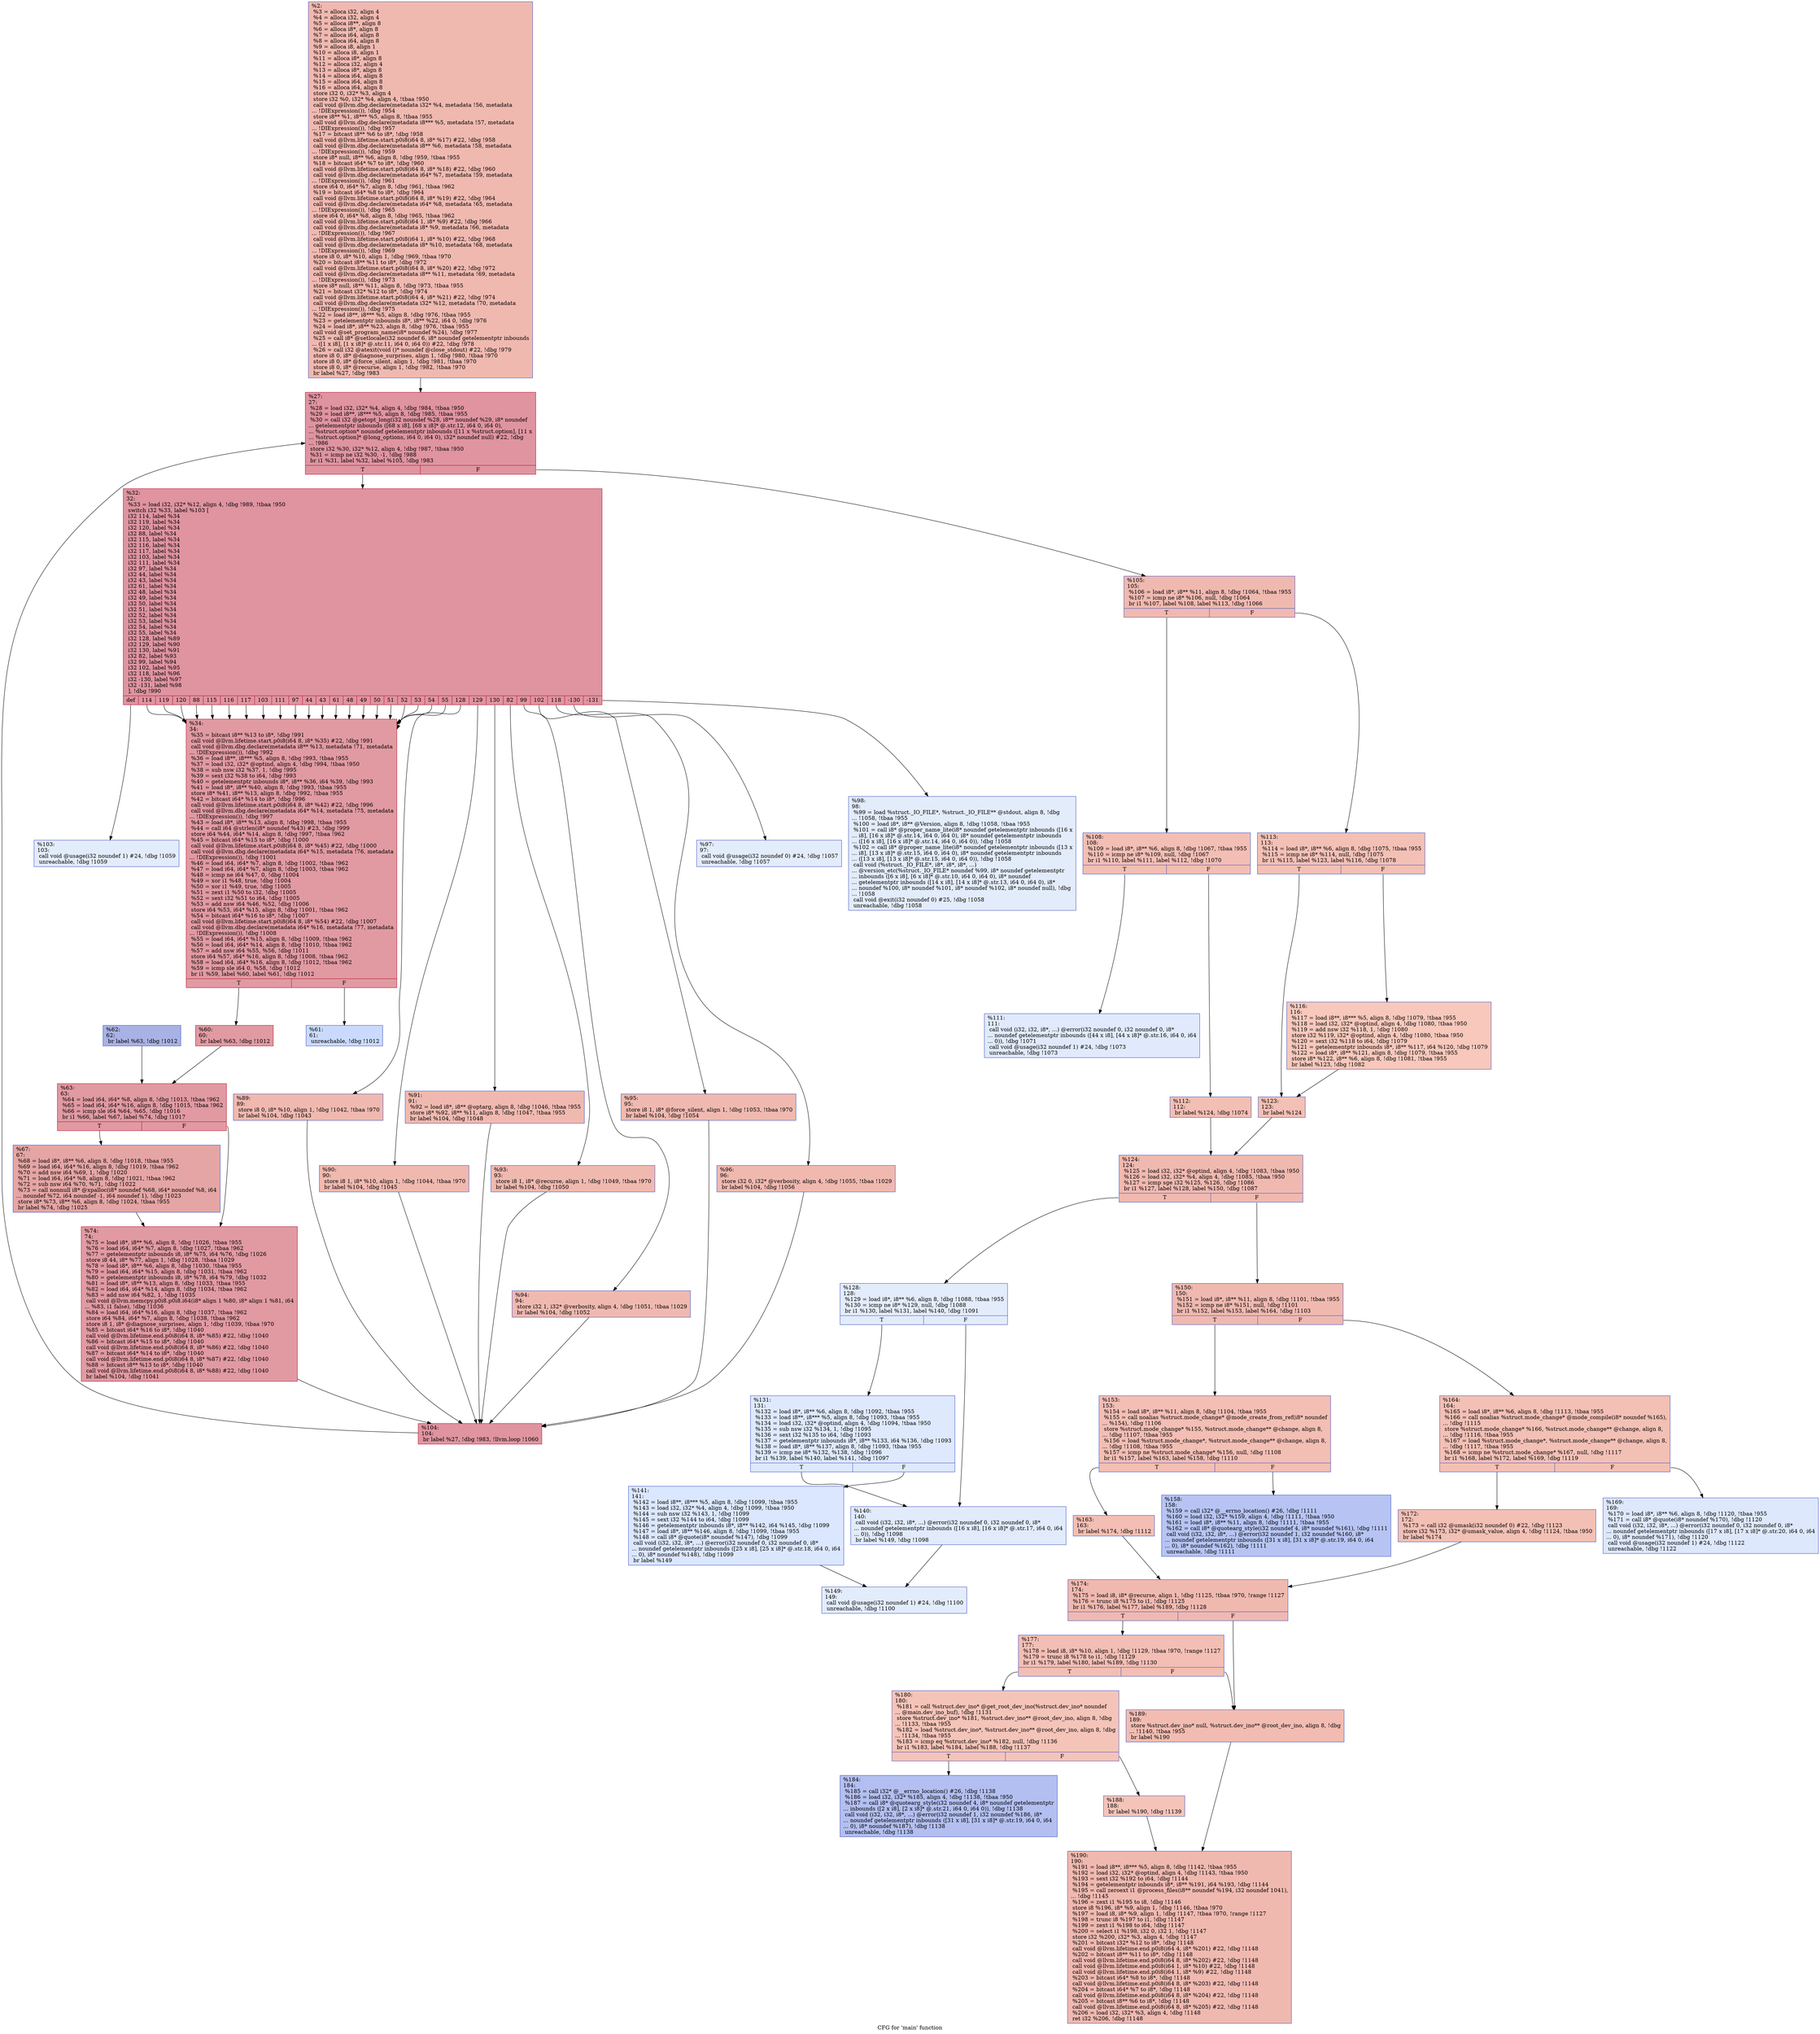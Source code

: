 digraph "CFG for 'main' function" {
	label="CFG for 'main' function";

	Node0x1f62dd0 [shape=record,color="#3d50c3ff", style=filled, fillcolor="#de614d70",label="{%2:\l  %3 = alloca i32, align 4\l  %4 = alloca i32, align 4\l  %5 = alloca i8**, align 8\l  %6 = alloca i8*, align 8\l  %7 = alloca i64, align 8\l  %8 = alloca i64, align 8\l  %9 = alloca i8, align 1\l  %10 = alloca i8, align 1\l  %11 = alloca i8*, align 8\l  %12 = alloca i32, align 4\l  %13 = alloca i8*, align 8\l  %14 = alloca i64, align 8\l  %15 = alloca i64, align 8\l  %16 = alloca i64, align 8\l  store i32 0, i32* %3, align 4\l  store i32 %0, i32* %4, align 4, !tbaa !950\l  call void @llvm.dbg.declare(metadata i32* %4, metadata !56, metadata\l... !DIExpression()), !dbg !954\l  store i8** %1, i8*** %5, align 8, !tbaa !955\l  call void @llvm.dbg.declare(metadata i8*** %5, metadata !57, metadata\l... !DIExpression()), !dbg !957\l  %17 = bitcast i8** %6 to i8*, !dbg !958\l  call void @llvm.lifetime.start.p0i8(i64 8, i8* %17) #22, !dbg !958\l  call void @llvm.dbg.declare(metadata i8** %6, metadata !58, metadata\l... !DIExpression()), !dbg !959\l  store i8* null, i8** %6, align 8, !dbg !959, !tbaa !955\l  %18 = bitcast i64* %7 to i8*, !dbg !960\l  call void @llvm.lifetime.start.p0i8(i64 8, i8* %18) #22, !dbg !960\l  call void @llvm.dbg.declare(metadata i64* %7, metadata !59, metadata\l... !DIExpression()), !dbg !961\l  store i64 0, i64* %7, align 8, !dbg !961, !tbaa !962\l  %19 = bitcast i64* %8 to i8*, !dbg !964\l  call void @llvm.lifetime.start.p0i8(i64 8, i8* %19) #22, !dbg !964\l  call void @llvm.dbg.declare(metadata i64* %8, metadata !65, metadata\l... !DIExpression()), !dbg !965\l  store i64 0, i64* %8, align 8, !dbg !965, !tbaa !962\l  call void @llvm.lifetime.start.p0i8(i64 1, i8* %9) #22, !dbg !966\l  call void @llvm.dbg.declare(metadata i8* %9, metadata !66, metadata\l... !DIExpression()), !dbg !967\l  call void @llvm.lifetime.start.p0i8(i64 1, i8* %10) #22, !dbg !968\l  call void @llvm.dbg.declare(metadata i8* %10, metadata !68, metadata\l... !DIExpression()), !dbg !969\l  store i8 0, i8* %10, align 1, !dbg !969, !tbaa !970\l  %20 = bitcast i8** %11 to i8*, !dbg !972\l  call void @llvm.lifetime.start.p0i8(i64 8, i8* %20) #22, !dbg !972\l  call void @llvm.dbg.declare(metadata i8** %11, metadata !69, metadata\l... !DIExpression()), !dbg !973\l  store i8* null, i8** %11, align 8, !dbg !973, !tbaa !955\l  %21 = bitcast i32* %12 to i8*, !dbg !974\l  call void @llvm.lifetime.start.p0i8(i64 4, i8* %21) #22, !dbg !974\l  call void @llvm.dbg.declare(metadata i32* %12, metadata !70, metadata\l... !DIExpression()), !dbg !975\l  %22 = load i8**, i8*** %5, align 8, !dbg !976, !tbaa !955\l  %23 = getelementptr inbounds i8*, i8** %22, i64 0, !dbg !976\l  %24 = load i8*, i8** %23, align 8, !dbg !976, !tbaa !955\l  call void @set_program_name(i8* noundef %24), !dbg !977\l  %25 = call i8* @setlocale(i32 noundef 6, i8* noundef getelementptr inbounds\l... ([1 x i8], [1 x i8]* @.str.11, i64 0, i64 0)) #22, !dbg !978\l  %26 = call i32 @atexit(void ()* noundef @close_stdout) #22, !dbg !979\l  store i8 0, i8* @diagnose_surprises, align 1, !dbg !980, !tbaa !970\l  store i8 0, i8* @force_silent, align 1, !dbg !981, !tbaa !970\l  store i8 0, i8* @recurse, align 1, !dbg !982, !tbaa !970\l  br label %27, !dbg !983\l}"];
	Node0x1f62dd0 -> Node0x1fd5340;
	Node0x1fd5340 [shape=record,color="#b70d28ff", style=filled, fillcolor="#b70d2870",label="{%27:\l27:                                               \l  %28 = load i32, i32* %4, align 4, !dbg !984, !tbaa !950\l  %29 = load i8**, i8*** %5, align 8, !dbg !985, !tbaa !955\l  %30 = call i32 @getopt_long(i32 noundef %28, i8** noundef %29, i8* noundef\l... getelementptr inbounds ([68 x i8], [68 x i8]* @.str.12, i64 0, i64 0),\l... %struct.option* noundef getelementptr inbounds ([11 x %struct.option], [11 x\l... %struct.option]* @long_options, i64 0, i64 0), i32* noundef null) #22, !dbg\l... !986\l  store i32 %30, i32* %12, align 4, !dbg !987, !tbaa !950\l  %31 = icmp ne i32 %30, -1, !dbg !988\l  br i1 %31, label %32, label %105, !dbg !983\l|{<s0>T|<s1>F}}"];
	Node0x1fd5340:s0 -> Node0x1fd5390;
	Node0x1fd5340:s1 -> Node0x1fd5980;
	Node0x1fd5390 [shape=record,color="#b70d28ff", style=filled, fillcolor="#b70d2870",label="{%32:\l32:                                               \l  %33 = load i32, i32* %12, align 4, !dbg !989, !tbaa !950\l  switch i32 %33, label %103 [\l    i32 114, label %34\l    i32 119, label %34\l    i32 120, label %34\l    i32 88, label %34\l    i32 115, label %34\l    i32 116, label %34\l    i32 117, label %34\l    i32 103, label %34\l    i32 111, label %34\l    i32 97, label %34\l    i32 44, label %34\l    i32 43, label %34\l    i32 61, label %34\l    i32 48, label %34\l    i32 49, label %34\l    i32 50, label %34\l    i32 51, label %34\l    i32 52, label %34\l    i32 53, label %34\l    i32 54, label %34\l    i32 55, label %34\l    i32 128, label %89\l    i32 129, label %90\l    i32 130, label %91\l    i32 82, label %93\l    i32 99, label %94\l    i32 102, label %95\l    i32 118, label %96\l    i32 -130, label %97\l    i32 -131, label %98\l  ], !dbg !990\l|{<s0>def|<s1>114|<s2>119|<s3>120|<s4>88|<s5>115|<s6>116|<s7>117|<s8>103|<s9>111|<s10>97|<s11>44|<s12>43|<s13>61|<s14>48|<s15>49|<s16>50|<s17>51|<s18>52|<s19>53|<s20>54|<s21>55|<s22>128|<s23>129|<s24>130|<s25>82|<s26>99|<s27>102|<s28>118|<s29>-130|<s30>-131}}"];
	Node0x1fd5390:s0 -> Node0x1fd58e0;
	Node0x1fd5390:s1 -> Node0x1fd53e0;
	Node0x1fd5390:s2 -> Node0x1fd53e0;
	Node0x1fd5390:s3 -> Node0x1fd53e0;
	Node0x1fd5390:s4 -> Node0x1fd53e0;
	Node0x1fd5390:s5 -> Node0x1fd53e0;
	Node0x1fd5390:s6 -> Node0x1fd53e0;
	Node0x1fd5390:s7 -> Node0x1fd53e0;
	Node0x1fd5390:s8 -> Node0x1fd53e0;
	Node0x1fd5390:s9 -> Node0x1fd53e0;
	Node0x1fd5390:s10 -> Node0x1fd53e0;
	Node0x1fd5390:s11 -> Node0x1fd53e0;
	Node0x1fd5390:s12 -> Node0x1fd53e0;
	Node0x1fd5390:s13 -> Node0x1fd53e0;
	Node0x1fd5390:s14 -> Node0x1fd53e0;
	Node0x1fd5390:s15 -> Node0x1fd53e0;
	Node0x1fd5390:s16 -> Node0x1fd53e0;
	Node0x1fd5390:s17 -> Node0x1fd53e0;
	Node0x1fd5390:s18 -> Node0x1fd53e0;
	Node0x1fd5390:s19 -> Node0x1fd53e0;
	Node0x1fd5390:s20 -> Node0x1fd53e0;
	Node0x1fd5390:s21 -> Node0x1fd53e0;
	Node0x1fd5390:s22 -> Node0x1fd5610;
	Node0x1fd5390:s23 -> Node0x1fd5660;
	Node0x1fd5390:s24 -> Node0x1fd56b0;
	Node0x1fd5390:s25 -> Node0x1fd5700;
	Node0x1fd5390:s26 -> Node0x1fd5750;
	Node0x1fd5390:s27 -> Node0x1fd57a0;
	Node0x1fd5390:s28 -> Node0x1fd57f0;
	Node0x1fd5390:s29 -> Node0x1fd5840;
	Node0x1fd5390:s30 -> Node0x1fd5890;
	Node0x1fd53e0 [shape=record,color="#b70d28ff", style=filled, fillcolor="#bb1b2c70",label="{%34:\l34:                                               \l  %35 = bitcast i8** %13 to i8*, !dbg !991\l  call void @llvm.lifetime.start.p0i8(i64 8, i8* %35) #22, !dbg !991\l  call void @llvm.dbg.declare(metadata i8** %13, metadata !71, metadata\l... !DIExpression()), !dbg !992\l  %36 = load i8**, i8*** %5, align 8, !dbg !993, !tbaa !955\l  %37 = load i32, i32* @optind, align 4, !dbg !994, !tbaa !950\l  %38 = sub nsw i32 %37, 1, !dbg !995\l  %39 = sext i32 %38 to i64, !dbg !993\l  %40 = getelementptr inbounds i8*, i8** %36, i64 %39, !dbg !993\l  %41 = load i8*, i8** %40, align 8, !dbg !993, !tbaa !955\l  store i8* %41, i8** %13, align 8, !dbg !992, !tbaa !955\l  %42 = bitcast i64* %14 to i8*, !dbg !996\l  call void @llvm.lifetime.start.p0i8(i64 8, i8* %42) #22, !dbg !996\l  call void @llvm.dbg.declare(metadata i64* %14, metadata !75, metadata\l... !DIExpression()), !dbg !997\l  %43 = load i8*, i8** %13, align 8, !dbg !998, !tbaa !955\l  %44 = call i64 @strlen(i8* noundef %43) #23, !dbg !999\l  store i64 %44, i64* %14, align 8, !dbg !997, !tbaa !962\l  %45 = bitcast i64* %15 to i8*, !dbg !1000\l  call void @llvm.lifetime.start.p0i8(i64 8, i8* %45) #22, !dbg !1000\l  call void @llvm.dbg.declare(metadata i64* %15, metadata !76, metadata\l... !DIExpression()), !dbg !1001\l  %46 = load i64, i64* %7, align 8, !dbg !1002, !tbaa !962\l  %47 = load i64, i64* %7, align 8, !dbg !1003, !tbaa !962\l  %48 = icmp ne i64 %47, 0, !dbg !1004\l  %49 = xor i1 %48, true, !dbg !1004\l  %50 = xor i1 %49, true, !dbg !1005\l  %51 = zext i1 %50 to i32, !dbg !1005\l  %52 = sext i32 %51 to i64, !dbg !1005\l  %53 = add nsw i64 %46, %52, !dbg !1006\l  store i64 %53, i64* %15, align 8, !dbg !1001, !tbaa !962\l  %54 = bitcast i64* %16 to i8*, !dbg !1007\l  call void @llvm.lifetime.start.p0i8(i64 8, i8* %54) #22, !dbg !1007\l  call void @llvm.dbg.declare(metadata i64* %16, metadata !77, metadata\l... !DIExpression()), !dbg !1008\l  %55 = load i64, i64* %15, align 8, !dbg !1009, !tbaa !962\l  %56 = load i64, i64* %14, align 8, !dbg !1010, !tbaa !962\l  %57 = add nsw i64 %55, %56, !dbg !1011\l  store i64 %57, i64* %16, align 8, !dbg !1008, !tbaa !962\l  %58 = load i64, i64* %16, align 8, !dbg !1012, !tbaa !962\l  %59 = icmp sle i64 0, %58, !dbg !1012\l  br i1 %59, label %60, label %61, !dbg !1012\l|{<s0>T|<s1>F}}"];
	Node0x1fd53e0:s0 -> Node0x1fd5430;
	Node0x1fd53e0:s1 -> Node0x1fd5480;
	Node0x1fd5430 [shape=record,color="#b70d28ff", style=filled, fillcolor="#bb1b2c70",label="{%60:\l60:                                               \l  br label %63, !dbg !1012\l}"];
	Node0x1fd5430 -> Node0x1fd5520;
	Node0x1fd5480 [shape=record,color="#3d50c3ff", style=filled, fillcolor="#88abfd70",label="{%61:\l61:                                               \l  unreachable, !dbg !1012\l}"];
	Node0x1fd54d0 [shape=record,color="#3d50c3ff", style=filled, fillcolor="#3d50c370",label="{%62:\l62:                                               \l  br label %63, !dbg !1012\l}"];
	Node0x1fd54d0 -> Node0x1fd5520;
	Node0x1fd5520 [shape=record,color="#b70d28ff", style=filled, fillcolor="#bb1b2c70",label="{%63:\l63:                                               \l  %64 = load i64, i64* %8, align 8, !dbg !1013, !tbaa !962\l  %65 = load i64, i64* %16, align 8, !dbg !1015, !tbaa !962\l  %66 = icmp sle i64 %64, %65, !dbg !1016\l  br i1 %66, label %67, label %74, !dbg !1017\l|{<s0>T|<s1>F}}"];
	Node0x1fd5520:s0 -> Node0x1fd5570;
	Node0x1fd5520:s1 -> Node0x1fd55c0;
	Node0x1fd5570 [shape=record,color="#3d50c3ff", style=filled, fillcolor="#c5333470",label="{%67:\l67:                                               \l  %68 = load i8*, i8** %6, align 8, !dbg !1018, !tbaa !955\l  %69 = load i64, i64* %16, align 8, !dbg !1019, !tbaa !962\l  %70 = add nsw i64 %69, 1, !dbg !1020\l  %71 = load i64, i64* %8, align 8, !dbg !1021, !tbaa !962\l  %72 = sub nsw i64 %70, %71, !dbg !1022\l  %73 = call nonnull i8* @xpalloc(i8* noundef %68, i64* noundef %8, i64\l... noundef %72, i64 noundef -1, i64 noundef 1), !dbg !1023\l  store i8* %73, i8** %6, align 8, !dbg !1024, !tbaa !955\l  br label %74, !dbg !1025\l}"];
	Node0x1fd5570 -> Node0x1fd55c0;
	Node0x1fd55c0 [shape=record,color="#b70d28ff", style=filled, fillcolor="#bb1b2c70",label="{%74:\l74:                                               \l  %75 = load i8*, i8** %6, align 8, !dbg !1026, !tbaa !955\l  %76 = load i64, i64* %7, align 8, !dbg !1027, !tbaa !962\l  %77 = getelementptr inbounds i8, i8* %75, i64 %76, !dbg !1026\l  store i8 44, i8* %77, align 1, !dbg !1028, !tbaa !1029\l  %78 = load i8*, i8** %6, align 8, !dbg !1030, !tbaa !955\l  %79 = load i64, i64* %15, align 8, !dbg !1031, !tbaa !962\l  %80 = getelementptr inbounds i8, i8* %78, i64 %79, !dbg !1032\l  %81 = load i8*, i8** %13, align 8, !dbg !1033, !tbaa !955\l  %82 = load i64, i64* %14, align 8, !dbg !1034, !tbaa !962\l  %83 = add nsw i64 %82, 1, !dbg !1035\l  call void @llvm.memcpy.p0i8.p0i8.i64(i8* align 1 %80, i8* align 1 %81, i64\l... %83, i1 false), !dbg !1036\l  %84 = load i64, i64* %16, align 8, !dbg !1037, !tbaa !962\l  store i64 %84, i64* %7, align 8, !dbg !1038, !tbaa !962\l  store i8 1, i8* @diagnose_surprises, align 1, !dbg !1039, !tbaa !970\l  %85 = bitcast i64* %16 to i8*, !dbg !1040\l  call void @llvm.lifetime.end.p0i8(i64 8, i8* %85) #22, !dbg !1040\l  %86 = bitcast i64* %15 to i8*, !dbg !1040\l  call void @llvm.lifetime.end.p0i8(i64 8, i8* %86) #22, !dbg !1040\l  %87 = bitcast i64* %14 to i8*, !dbg !1040\l  call void @llvm.lifetime.end.p0i8(i64 8, i8* %87) #22, !dbg !1040\l  %88 = bitcast i8** %13 to i8*, !dbg !1040\l  call void @llvm.lifetime.end.p0i8(i64 8, i8* %88) #22, !dbg !1040\l  br label %104, !dbg !1041\l}"];
	Node0x1fd55c0 -> Node0x1fd5930;
	Node0x1fd5610 [shape=record,color="#3d50c3ff", style=filled, fillcolor="#de614d70",label="{%89:\l89:                                               \l  store i8 0, i8* %10, align 1, !dbg !1042, !tbaa !970\l  br label %104, !dbg !1043\l}"];
	Node0x1fd5610 -> Node0x1fd5930;
	Node0x1fd5660 [shape=record,color="#3d50c3ff", style=filled, fillcolor="#de614d70",label="{%90:\l90:                                               \l  store i8 1, i8* %10, align 1, !dbg !1044, !tbaa !970\l  br label %104, !dbg !1045\l}"];
	Node0x1fd5660 -> Node0x1fd5930;
	Node0x1fd56b0 [shape=record,color="#3d50c3ff", style=filled, fillcolor="#de614d70",label="{%91:\l91:                                               \l  %92 = load i8*, i8** @optarg, align 8, !dbg !1046, !tbaa !955\l  store i8* %92, i8** %11, align 8, !dbg !1047, !tbaa !955\l  br label %104, !dbg !1048\l}"];
	Node0x1fd56b0 -> Node0x1fd5930;
	Node0x1fd5700 [shape=record,color="#3d50c3ff", style=filled, fillcolor="#de614d70",label="{%93:\l93:                                               \l  store i8 1, i8* @recurse, align 1, !dbg !1049, !tbaa !970\l  br label %104, !dbg !1050\l}"];
	Node0x1fd5700 -> Node0x1fd5930;
	Node0x1fd5750 [shape=record,color="#3d50c3ff", style=filled, fillcolor="#de614d70",label="{%94:\l94:                                               \l  store i32 1, i32* @verbosity, align 4, !dbg !1051, !tbaa !1029\l  br label %104, !dbg !1052\l}"];
	Node0x1fd5750 -> Node0x1fd5930;
	Node0x1fd57a0 [shape=record,color="#3d50c3ff", style=filled, fillcolor="#de614d70",label="{%95:\l95:                                               \l  store i8 1, i8* @force_silent, align 1, !dbg !1053, !tbaa !970\l  br label %104, !dbg !1054\l}"];
	Node0x1fd57a0 -> Node0x1fd5930;
	Node0x1fd57f0 [shape=record,color="#3d50c3ff", style=filled, fillcolor="#de614d70",label="{%96:\l96:                                               \l  store i32 0, i32* @verbosity, align 4, !dbg !1055, !tbaa !1029\l  br label %104, !dbg !1056\l}"];
	Node0x1fd57f0 -> Node0x1fd5930;
	Node0x1fd5840 [shape=record,color="#3d50c3ff", style=filled, fillcolor="#bfd3f670",label="{%97:\l97:                                               \l  call void @usage(i32 noundef 0) #24, !dbg !1057\l  unreachable, !dbg !1057\l}"];
	Node0x1fd5890 [shape=record,color="#3d50c3ff", style=filled, fillcolor="#bfd3f670",label="{%98:\l98:                                               \l  %99 = load %struct._IO_FILE*, %struct._IO_FILE** @stdout, align 8, !dbg\l... !1058, !tbaa !955\l  %100 = load i8*, i8** @Version, align 8, !dbg !1058, !tbaa !955\l  %101 = call i8* @proper_name_lite(i8* noundef getelementptr inbounds ([16 x\l... i8], [16 x i8]* @.str.14, i64 0, i64 0), i8* noundef getelementptr inbounds\l... ([16 x i8], [16 x i8]* @.str.14, i64 0, i64 0)), !dbg !1058\l  %102 = call i8* @proper_name_lite(i8* noundef getelementptr inbounds ([13 x\l... i8], [13 x i8]* @.str.15, i64 0, i64 0), i8* noundef getelementptr inbounds\l... ([13 x i8], [13 x i8]* @.str.15, i64 0, i64 0)), !dbg !1058\l  call void (%struct._IO_FILE*, i8*, i8*, i8*, ...)\l... @version_etc(%struct._IO_FILE* noundef %99, i8* noundef getelementptr\l... inbounds ([6 x i8], [6 x i8]* @.str.10, i64 0, i64 0), i8* noundef\l... getelementptr inbounds ([14 x i8], [14 x i8]* @.str.13, i64 0, i64 0), i8*\l... noundef %100, i8* noundef %101, i8* noundef %102, i8* noundef null), !dbg\l... !1058\l  call void @exit(i32 noundef 0) #25, !dbg !1058\l  unreachable, !dbg !1058\l}"];
	Node0x1fd58e0 [shape=record,color="#3d50c3ff", style=filled, fillcolor="#bfd3f670",label="{%103:\l103:                                              \l  call void @usage(i32 noundef 1) #24, !dbg !1059\l  unreachable, !dbg !1059\l}"];
	Node0x1fd5930 [shape=record,color="#b70d28ff", style=filled, fillcolor="#b70d2870",label="{%104:\l104:                                              \l  br label %27, !dbg !983, !llvm.loop !1060\l}"];
	Node0x1fd5930 -> Node0x1fd5340;
	Node0x1fd5980 [shape=record,color="#3d50c3ff", style=filled, fillcolor="#de614d70",label="{%105:\l105:                                              \l  %106 = load i8*, i8** %11, align 8, !dbg !1064, !tbaa !955\l  %107 = icmp ne i8* %106, null, !dbg !1064\l  br i1 %107, label %108, label %113, !dbg !1066\l|{<s0>T|<s1>F}}"];
	Node0x1fd5980:s0 -> Node0x1fd59d0;
	Node0x1fd5980:s1 -> Node0x1fd5ac0;
	Node0x1fd59d0 [shape=record,color="#3d50c3ff", style=filled, fillcolor="#e36c5570",label="{%108:\l108:                                              \l  %109 = load i8*, i8** %6, align 8, !dbg !1067, !tbaa !955\l  %110 = icmp ne i8* %109, null, !dbg !1067\l  br i1 %110, label %111, label %112, !dbg !1070\l|{<s0>T|<s1>F}}"];
	Node0x1fd59d0:s0 -> Node0x1fd5a20;
	Node0x1fd59d0:s1 -> Node0x1fd5a70;
	Node0x1fd5a20 [shape=record,color="#3d50c3ff", style=filled, fillcolor="#b9d0f970",label="{%111:\l111:                                              \l  call void (i32, i32, i8*, ...) @error(i32 noundef 0, i32 noundef 0, i8*\l... noundef getelementptr inbounds ([44 x i8], [44 x i8]* @.str.16, i64 0, i64\l... 0)), !dbg !1071\l  call void @usage(i32 noundef 1) #24, !dbg !1073\l  unreachable, !dbg !1073\l}"];
	Node0x1fd5a70 [shape=record,color="#3d50c3ff", style=filled, fillcolor="#e36c5570",label="{%112:\l112:                                              \l  br label %124, !dbg !1074\l}"];
	Node0x1fd5a70 -> Node0x1fd5bb0;
	Node0x1fd5ac0 [shape=record,color="#3d50c3ff", style=filled, fillcolor="#e5705870",label="{%113:\l113:                                              \l  %114 = load i8*, i8** %6, align 8, !dbg !1075, !tbaa !955\l  %115 = icmp ne i8* %114, null, !dbg !1075\l  br i1 %115, label %123, label %116, !dbg !1078\l|{<s0>T|<s1>F}}"];
	Node0x1fd5ac0:s0 -> Node0x1fd5b60;
	Node0x1fd5ac0:s1 -> Node0x1fd5b10;
	Node0x1fd5b10 [shape=record,color="#3d50c3ff", style=filled, fillcolor="#ed836670",label="{%116:\l116:                                              \l  %117 = load i8**, i8*** %5, align 8, !dbg !1079, !tbaa !955\l  %118 = load i32, i32* @optind, align 4, !dbg !1080, !tbaa !950\l  %119 = add nsw i32 %118, 1, !dbg !1080\l  store i32 %119, i32* @optind, align 4, !dbg !1080, !tbaa !950\l  %120 = sext i32 %118 to i64, !dbg !1079\l  %121 = getelementptr inbounds i8*, i8** %117, i64 %120, !dbg !1079\l  %122 = load i8*, i8** %121, align 8, !dbg !1079, !tbaa !955\l  store i8* %122, i8** %6, align 8, !dbg !1081, !tbaa !955\l  br label %123, !dbg !1082\l}"];
	Node0x1fd5b10 -> Node0x1fd5b60;
	Node0x1fd5b60 [shape=record,color="#3d50c3ff", style=filled, fillcolor="#e5705870",label="{%123:\l123:                                              \l  br label %124\l}"];
	Node0x1fd5b60 -> Node0x1fd5bb0;
	Node0x1fd5bb0 [shape=record,color="#3d50c3ff", style=filled, fillcolor="#de614d70",label="{%124:\l124:                                              \l  %125 = load i32, i32* @optind, align 4, !dbg !1083, !tbaa !950\l  %126 = load i32, i32* %4, align 4, !dbg !1085, !tbaa !950\l  %127 = icmp sge i32 %125, %126, !dbg !1086\l  br i1 %127, label %128, label %150, !dbg !1087\l|{<s0>T|<s1>F}}"];
	Node0x1fd5bb0:s0 -> Node0x1fd5c00;
	Node0x1fd5bb0:s1 -> Node0x1fd5d90;
	Node0x1fd5c00 [shape=record,color="#3d50c3ff", style=filled, fillcolor="#bfd3f670",label="{%128:\l128:                                              \l  %129 = load i8*, i8** %6, align 8, !dbg !1088, !tbaa !955\l  %130 = icmp ne i8* %129, null, !dbg !1088\l  br i1 %130, label %131, label %140, !dbg !1091\l|{<s0>T|<s1>F}}"];
	Node0x1fd5c00:s0 -> Node0x1fd5c50;
	Node0x1fd5c00:s1 -> Node0x1fd5ca0;
	Node0x1fd5c50 [shape=record,color="#3d50c3ff", style=filled, fillcolor="#b5cdfa70",label="{%131:\l131:                                              \l  %132 = load i8*, i8** %6, align 8, !dbg !1092, !tbaa !955\l  %133 = load i8**, i8*** %5, align 8, !dbg !1093, !tbaa !955\l  %134 = load i32, i32* @optind, align 4, !dbg !1094, !tbaa !950\l  %135 = sub nsw i32 %134, 1, !dbg !1095\l  %136 = sext i32 %135 to i64, !dbg !1093\l  %137 = getelementptr inbounds i8*, i8** %133, i64 %136, !dbg !1093\l  %138 = load i8*, i8** %137, align 8, !dbg !1093, !tbaa !955\l  %139 = icmp ne i8* %132, %138, !dbg !1096\l  br i1 %139, label %140, label %141, !dbg !1097\l|{<s0>T|<s1>F}}"];
	Node0x1fd5c50:s0 -> Node0x1fd5ca0;
	Node0x1fd5c50:s1 -> Node0x1fd5cf0;
	Node0x1fd5ca0 [shape=record,color="#3d50c3ff", style=filled, fillcolor="#bbd1f870",label="{%140:\l140:                                              \l  call void (i32, i32, i8*, ...) @error(i32 noundef 0, i32 noundef 0, i8*\l... noundef getelementptr inbounds ([16 x i8], [16 x i8]* @.str.17, i64 0, i64\l... 0)), !dbg !1098\l  br label %149, !dbg !1098\l}"];
	Node0x1fd5ca0 -> Node0x1fd5d40;
	Node0x1fd5cf0 [shape=record,color="#3d50c3ff", style=filled, fillcolor="#aec9fc70",label="{%141:\l141:                                              \l  %142 = load i8**, i8*** %5, align 8, !dbg !1099, !tbaa !955\l  %143 = load i32, i32* %4, align 4, !dbg !1099, !tbaa !950\l  %144 = sub nsw i32 %143, 1, !dbg !1099\l  %145 = sext i32 %144 to i64, !dbg !1099\l  %146 = getelementptr inbounds i8*, i8** %142, i64 %145, !dbg !1099\l  %147 = load i8*, i8** %146, align 8, !dbg !1099, !tbaa !955\l  %148 = call i8* @quote(i8* noundef %147), !dbg !1099\l  call void (i32, i32, i8*, ...) @error(i32 noundef 0, i32 noundef 0, i8*\l... noundef getelementptr inbounds ([25 x i8], [25 x i8]* @.str.18, i64 0, i64\l... 0), i8* noundef %148), !dbg !1099\l  br label %149\l}"];
	Node0x1fd5cf0 -> Node0x1fd5d40;
	Node0x1fd5d40 [shape=record,color="#3d50c3ff", style=filled, fillcolor="#bfd3f670",label="{%149:\l149:                                              \l  call void @usage(i32 noundef 1) #24, !dbg !1100\l  unreachable, !dbg !1100\l}"];
	Node0x1fd5d90 [shape=record,color="#3d50c3ff", style=filled, fillcolor="#de614d70",label="{%150:\l150:                                              \l  %151 = load i8*, i8** %11, align 8, !dbg !1101, !tbaa !955\l  %152 = icmp ne i8* %151, null, !dbg !1101\l  br i1 %152, label %153, label %164, !dbg !1103\l|{<s0>T|<s1>F}}"];
	Node0x1fd5d90:s0 -> Node0x1fd5de0;
	Node0x1fd5d90:s1 -> Node0x1fd5ed0;
	Node0x1fd5de0 [shape=record,color="#3d50c3ff", style=filled, fillcolor="#e36c5570",label="{%153:\l153:                                              \l  %154 = load i8*, i8** %11, align 8, !dbg !1104, !tbaa !955\l  %155 = call noalias %struct.mode_change* @mode_create_from_ref(i8* noundef\l... %154), !dbg !1106\l  store %struct.mode_change* %155, %struct.mode_change** @change, align 8,\l... !dbg !1107, !tbaa !955\l  %156 = load %struct.mode_change*, %struct.mode_change** @change, align 8,\l... !dbg !1108, !tbaa !955\l  %157 = icmp ne %struct.mode_change* %156, null, !dbg !1108\l  br i1 %157, label %163, label %158, !dbg !1110\l|{<s0>T|<s1>F}}"];
	Node0x1fd5de0:s0 -> Node0x1fd5e80;
	Node0x1fd5de0:s1 -> Node0x1fd5e30;
	Node0x1fd5e30 [shape=record,color="#3d50c3ff", style=filled, fillcolor="#5b7ae570",label="{%158:\l158:                                              \l  %159 = call i32* @__errno_location() #26, !dbg !1111\l  %160 = load i32, i32* %159, align 4, !dbg !1111, !tbaa !950\l  %161 = load i8*, i8** %11, align 8, !dbg !1111, !tbaa !955\l  %162 = call i8* @quotearg_style(i32 noundef 4, i8* noundef %161), !dbg !1111\l  call void (i32, i32, i8*, ...) @error(i32 noundef 1, i32 noundef %160, i8*\l... noundef getelementptr inbounds ([31 x i8], [31 x i8]* @.str.19, i64 0, i64\l... 0), i8* noundef %162), !dbg !1111\l  unreachable, !dbg !1111\l}"];
	Node0x1fd5e80 [shape=record,color="#3d50c3ff", style=filled, fillcolor="#e36c5570",label="{%163:\l163:                                              \l  br label %174, !dbg !1112\l}"];
	Node0x1fd5e80 -> Node0x1fd5fc0;
	Node0x1fd5ed0 [shape=record,color="#3d50c3ff", style=filled, fillcolor="#e5705870",label="{%164:\l164:                                              \l  %165 = load i8*, i8** %6, align 8, !dbg !1113, !tbaa !955\l  %166 = call noalias %struct.mode_change* @mode_compile(i8* noundef %165),\l... !dbg !1115\l  store %struct.mode_change* %166, %struct.mode_change** @change, align 8,\l... !dbg !1116, !tbaa !955\l  %167 = load %struct.mode_change*, %struct.mode_change** @change, align 8,\l... !dbg !1117, !tbaa !955\l  %168 = icmp ne %struct.mode_change* %167, null, !dbg !1117\l  br i1 %168, label %172, label %169, !dbg !1119\l|{<s0>T|<s1>F}}"];
	Node0x1fd5ed0:s0 -> Node0x1fd5f70;
	Node0x1fd5ed0:s1 -> Node0x1fd5f20;
	Node0x1fd5f20 [shape=record,color="#3d50c3ff", style=filled, fillcolor="#b2ccfb70",label="{%169:\l169:                                              \l  %170 = load i8*, i8** %6, align 8, !dbg !1120, !tbaa !955\l  %171 = call i8* @quote(i8* noundef %170), !dbg !1120\l  call void (i32, i32, i8*, ...) @error(i32 noundef 0, i32 noundef 0, i8*\l... noundef getelementptr inbounds ([17 x i8], [17 x i8]* @.str.20, i64 0, i64\l... 0), i8* noundef %171), !dbg !1120\l  call void @usage(i32 noundef 1) #24, !dbg !1122\l  unreachable, !dbg !1122\l}"];
	Node0x1fd5f70 [shape=record,color="#3d50c3ff", style=filled, fillcolor="#e5705870",label="{%172:\l172:                                              \l  %173 = call i32 @umask(i32 noundef 0) #22, !dbg !1123\l  store i32 %173, i32* @umask_value, align 4, !dbg !1124, !tbaa !950\l  br label %174\l}"];
	Node0x1fd5f70 -> Node0x1fd5fc0;
	Node0x1fd5fc0 [shape=record,color="#3d50c3ff", style=filled, fillcolor="#de614d70",label="{%174:\l174:                                              \l  %175 = load i8, i8* @recurse, align 1, !dbg !1125, !tbaa !970, !range !1127\l  %176 = trunc i8 %175 to i1, !dbg !1125\l  br i1 %176, label %177, label %189, !dbg !1128\l|{<s0>T|<s1>F}}"];
	Node0x1fd5fc0:s0 -> Node0x1fd6010;
	Node0x1fd5fc0:s1 -> Node0x1fd6150;
	Node0x1fd6010 [shape=record,color="#3d50c3ff", style=filled, fillcolor="#e36c5570",label="{%177:\l177:                                              \l  %178 = load i8, i8* %10, align 1, !dbg !1129, !tbaa !970, !range !1127\l  %179 = trunc i8 %178 to i1, !dbg !1129\l  br i1 %179, label %180, label %189, !dbg !1130\l|{<s0>T|<s1>F}}"];
	Node0x1fd6010:s0 -> Node0x1fd6060;
	Node0x1fd6010:s1 -> Node0x1fd6150;
	Node0x1fd6060 [shape=record,color="#3d50c3ff", style=filled, fillcolor="#e97a5f70",label="{%180:\l180:                                              \l  %181 = call %struct.dev_ino* @get_root_dev_ino(%struct.dev_ino* noundef\l... @main.dev_ino_buf), !dbg !1131\l  store %struct.dev_ino* %181, %struct.dev_ino** @root_dev_ino, align 8, !dbg\l... !1133, !tbaa !955\l  %182 = load %struct.dev_ino*, %struct.dev_ino** @root_dev_ino, align 8, !dbg\l... !1134, !tbaa !955\l  %183 = icmp eq %struct.dev_ino* %182, null, !dbg !1136\l  br i1 %183, label %184, label %188, !dbg !1137\l|{<s0>T|<s1>F}}"];
	Node0x1fd6060:s0 -> Node0x1fd60b0;
	Node0x1fd6060:s1 -> Node0x1fd6100;
	Node0x1fd60b0 [shape=record,color="#3d50c3ff", style=filled, fillcolor="#536edd70",label="{%184:\l184:                                              \l  %185 = call i32* @__errno_location() #26, !dbg !1138\l  %186 = load i32, i32* %185, align 4, !dbg !1138, !tbaa !950\l  %187 = call i8* @quotearg_style(i32 noundef 4, i8* noundef getelementptr\l... inbounds ([2 x i8], [2 x i8]* @.str.21, i64 0, i64 0)), !dbg !1138\l  call void (i32, i32, i8*, ...) @error(i32 noundef 1, i32 noundef %186, i8*\l... noundef getelementptr inbounds ([31 x i8], [31 x i8]* @.str.19, i64 0, i64\l... 0), i8* noundef %187), !dbg !1138\l  unreachable, !dbg !1138\l}"];
	Node0x1fd6100 [shape=record,color="#3d50c3ff", style=filled, fillcolor="#e97a5f70",label="{%188:\l188:                                              \l  br label %190, !dbg !1139\l}"];
	Node0x1fd6100 -> Node0x1fd61a0;
	Node0x1fd6150 [shape=record,color="#3d50c3ff", style=filled, fillcolor="#e1675170",label="{%189:\l189:                                              \l  store %struct.dev_ino* null, %struct.dev_ino** @root_dev_ino, align 8, !dbg\l... !1140, !tbaa !955\l  br label %190\l}"];
	Node0x1fd6150 -> Node0x1fd61a0;
	Node0x1fd61a0 [shape=record,color="#3d50c3ff", style=filled, fillcolor="#de614d70",label="{%190:\l190:                                              \l  %191 = load i8**, i8*** %5, align 8, !dbg !1142, !tbaa !955\l  %192 = load i32, i32* @optind, align 4, !dbg !1143, !tbaa !950\l  %193 = sext i32 %192 to i64, !dbg !1144\l  %194 = getelementptr inbounds i8*, i8** %191, i64 %193, !dbg !1144\l  %195 = call zeroext i1 @process_files(i8** noundef %194, i32 noundef 1041),\l... !dbg !1145\l  %196 = zext i1 %195 to i8, !dbg !1146\l  store i8 %196, i8* %9, align 1, !dbg !1146, !tbaa !970\l  %197 = load i8, i8* %9, align 1, !dbg !1147, !tbaa !970, !range !1127\l  %198 = trunc i8 %197 to i1, !dbg !1147\l  %199 = zext i1 %198 to i64, !dbg !1147\l  %200 = select i1 %198, i32 0, i32 1, !dbg !1147\l  store i32 %200, i32* %3, align 4, !dbg !1147\l  %201 = bitcast i32* %12 to i8*, !dbg !1148\l  call void @llvm.lifetime.end.p0i8(i64 4, i8* %201) #22, !dbg !1148\l  %202 = bitcast i8** %11 to i8*, !dbg !1148\l  call void @llvm.lifetime.end.p0i8(i64 8, i8* %202) #22, !dbg !1148\l  call void @llvm.lifetime.end.p0i8(i64 1, i8* %10) #22, !dbg !1148\l  call void @llvm.lifetime.end.p0i8(i64 1, i8* %9) #22, !dbg !1148\l  %203 = bitcast i64* %8 to i8*, !dbg !1148\l  call void @llvm.lifetime.end.p0i8(i64 8, i8* %203) #22, !dbg !1148\l  %204 = bitcast i64* %7 to i8*, !dbg !1148\l  call void @llvm.lifetime.end.p0i8(i64 8, i8* %204) #22, !dbg !1148\l  %205 = bitcast i8** %6 to i8*, !dbg !1148\l  call void @llvm.lifetime.end.p0i8(i64 8, i8* %205) #22, !dbg !1148\l  %206 = load i32, i32* %3, align 4, !dbg !1148\l  ret i32 %206, !dbg !1148\l}"];
}
